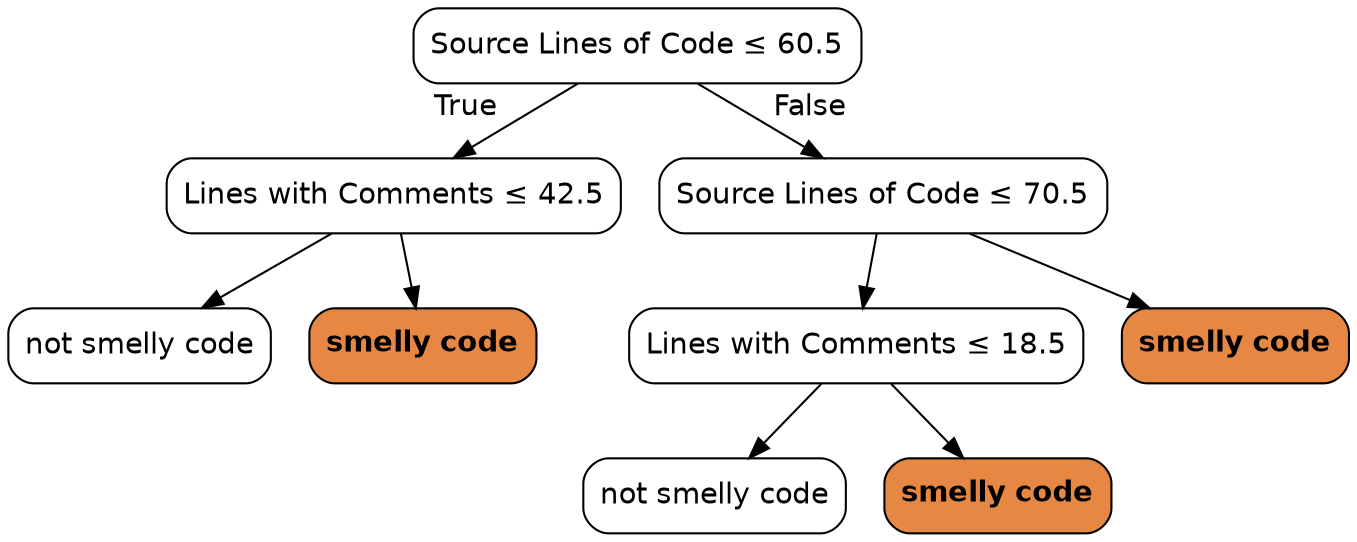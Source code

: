 digraph Tree {
node [color="black", fontname=helvetica, shape=box,  style="filled, rounded", fillcolor="#FFFFFF"];
edge [fontname=helvetica];
0 [label=<Source Lines of Code &le; 60.5>];
1 [label=<Lines with Comments &le; 42.5>];
0 -> 1  [headlabel="True", labelangle=45, labeldistance="2.5"];
3 [label=<not smelly code>];
1 -> 3;
4 [label=<<b>smelly code</b>>, fillcolor="#e68743"];
1 -> 4;
2 [label=<Source Lines of Code &le; 70.5>];
0 -> 2  [headlabel="False", labelangle="-45", labeldistance="2.5"];
5 [label=<Lines with Comments &le; 18.5>];
2 -> 5;
7 [label=<not smelly code>];
5 -> 7;
8 [label=<<b>smelly code</b>>, fillcolor="#e68743"];
5 -> 8;
6 [label=<<b>smelly code</b>>, fillcolor="#e68743"];
2 -> 6;
}

